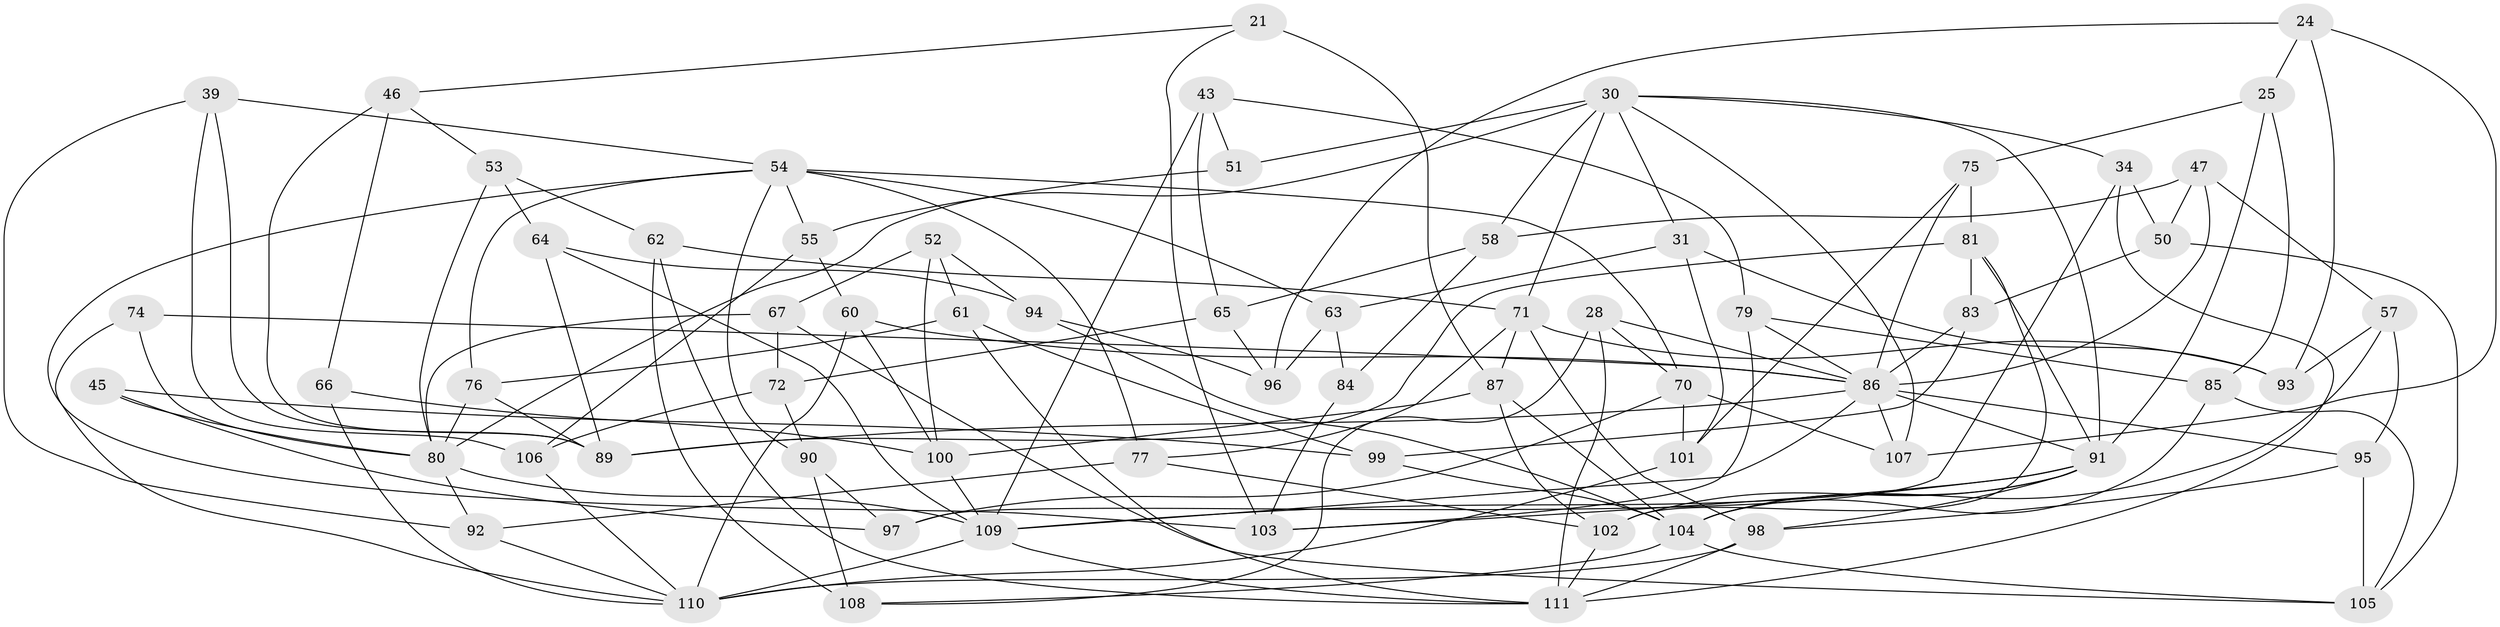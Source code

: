 // original degree distribution, {4: 1.0}
// Generated by graph-tools (version 1.1) at 2025/02/03/04/25 22:02:52]
// undirected, 66 vertices, 155 edges
graph export_dot {
graph [start="1"]
  node [color=gray90,style=filled];
  21;
  24;
  25;
  28;
  30 [super="+19"];
  31;
  34;
  39;
  43 [super="+40"];
  45;
  46;
  47;
  50;
  51;
  52;
  53;
  54 [super="+16"];
  55;
  57;
  58;
  60;
  61;
  62;
  63;
  64;
  65;
  66;
  67;
  70 [super="+32"];
  71 [super="+49"];
  72;
  74 [super="+73"];
  75;
  76;
  77;
  79;
  80 [super="+12+59"];
  81 [super="+15+36"];
  83;
  84;
  85;
  86 [super="+23+44"];
  87 [super="+82"];
  89 [super="+20+42"];
  90;
  91 [super="+69"];
  92;
  93;
  94;
  95 [super="+48"];
  96;
  97 [super="+26"];
  98 [super="+35"];
  99;
  100 [super="+29"];
  101;
  102 [super="+10+14+37"];
  103 [super="+17"];
  104 [super="+11+56"];
  105 [super="+68"];
  106;
  107;
  108;
  109 [super="+9+38+41"];
  110 [super="+88"];
  111 [super="+78"];
  21 -- 46;
  21 -- 103;
  21 -- 87 [weight=2];
  24 -- 25;
  24 -- 107;
  24 -- 93;
  24 -- 96;
  25 -- 85;
  25 -- 75;
  25 -- 91;
  28 -- 108;
  28 -- 70;
  28 -- 111;
  28 -- 86;
  30 -- 58;
  30 -- 107;
  30 -- 34;
  30 -- 51;
  30 -- 31;
  30 -- 91;
  30 -- 80;
  30 -- 71;
  31 -- 63;
  31 -- 93;
  31 -- 101;
  34 -- 97;
  34 -- 50;
  34 -- 111;
  39 -- 54;
  39 -- 106;
  39 -- 92;
  39 -- 89;
  43 -- 79;
  43 -- 51 [weight=2];
  43 -- 65;
  43 -- 109 [weight=2];
  45 -- 99;
  45 -- 97 [weight=2];
  45 -- 80;
  46 -- 53;
  46 -- 66;
  46 -- 89;
  47 -- 58;
  47 -- 57;
  47 -- 50;
  47 -- 86;
  50 -- 83;
  50 -- 105;
  51 -- 55;
  52 -- 94;
  52 -- 61;
  52 -- 67;
  52 -- 100;
  53 -- 64;
  53 -- 62;
  53 -- 80;
  54 -- 76;
  54 -- 55;
  54 -- 70;
  54 -- 103;
  54 -- 90;
  54 -- 77;
  54 -- 63;
  55 -- 106;
  55 -- 60;
  57 -- 95;
  57 -- 104;
  57 -- 93;
  58 -- 84;
  58 -- 65;
  60 -- 110;
  60 -- 100;
  60 -- 86;
  61 -- 76;
  61 -- 99;
  61 -- 111;
  62 -- 108;
  62 -- 71;
  62 -- 111;
  63 -- 96;
  63 -- 84;
  64 -- 94;
  64 -- 109;
  64 -- 89;
  65 -- 96;
  65 -- 72;
  66 -- 100 [weight=2];
  66 -- 110;
  67 -- 72;
  67 -- 80;
  67 -- 105;
  70 -- 97 [weight=2];
  70 -- 101;
  70 -- 107;
  71 -- 87 [weight=2];
  71 -- 93;
  71 -- 98 [weight=2];
  71 -- 77;
  72 -- 90;
  72 -- 106;
  74 -- 110;
  74 -- 86 [weight=4];
  74 -- 80;
  75 -- 101;
  75 -- 81;
  75 -- 86;
  76 -- 80;
  76 -- 89;
  77 -- 92;
  77 -- 102;
  79 -- 85;
  79 -- 103;
  79 -- 86;
  80 -- 92;
  80 -- 109;
  81 -- 91;
  81 -- 102 [weight=2];
  81 -- 89 [weight=3];
  81 -- 83;
  83 -- 99;
  83 -- 86;
  84 -- 103 [weight=2];
  85 -- 104;
  85 -- 105;
  86 -- 95 [weight=2];
  86 -- 91;
  86 -- 107;
  86 -- 109;
  86 -- 89;
  87 -- 102 [weight=2];
  87 -- 100;
  87 -- 104;
  90 -- 108;
  90 -- 97;
  91 -- 109 [weight=2];
  91 -- 102 [weight=3];
  91 -- 103;
  91 -- 104;
  91 -- 98;
  92 -- 110;
  94 -- 96;
  94 -- 104;
  95 -- 105 [weight=2];
  95 -- 98;
  98 -- 111;
  98 -- 110;
  99 -- 104;
  100 -- 109;
  101 -- 110;
  102 -- 111 [weight=2];
  104 -- 105;
  104 -- 108;
  106 -- 110;
  109 -- 111;
  109 -- 110;
}
